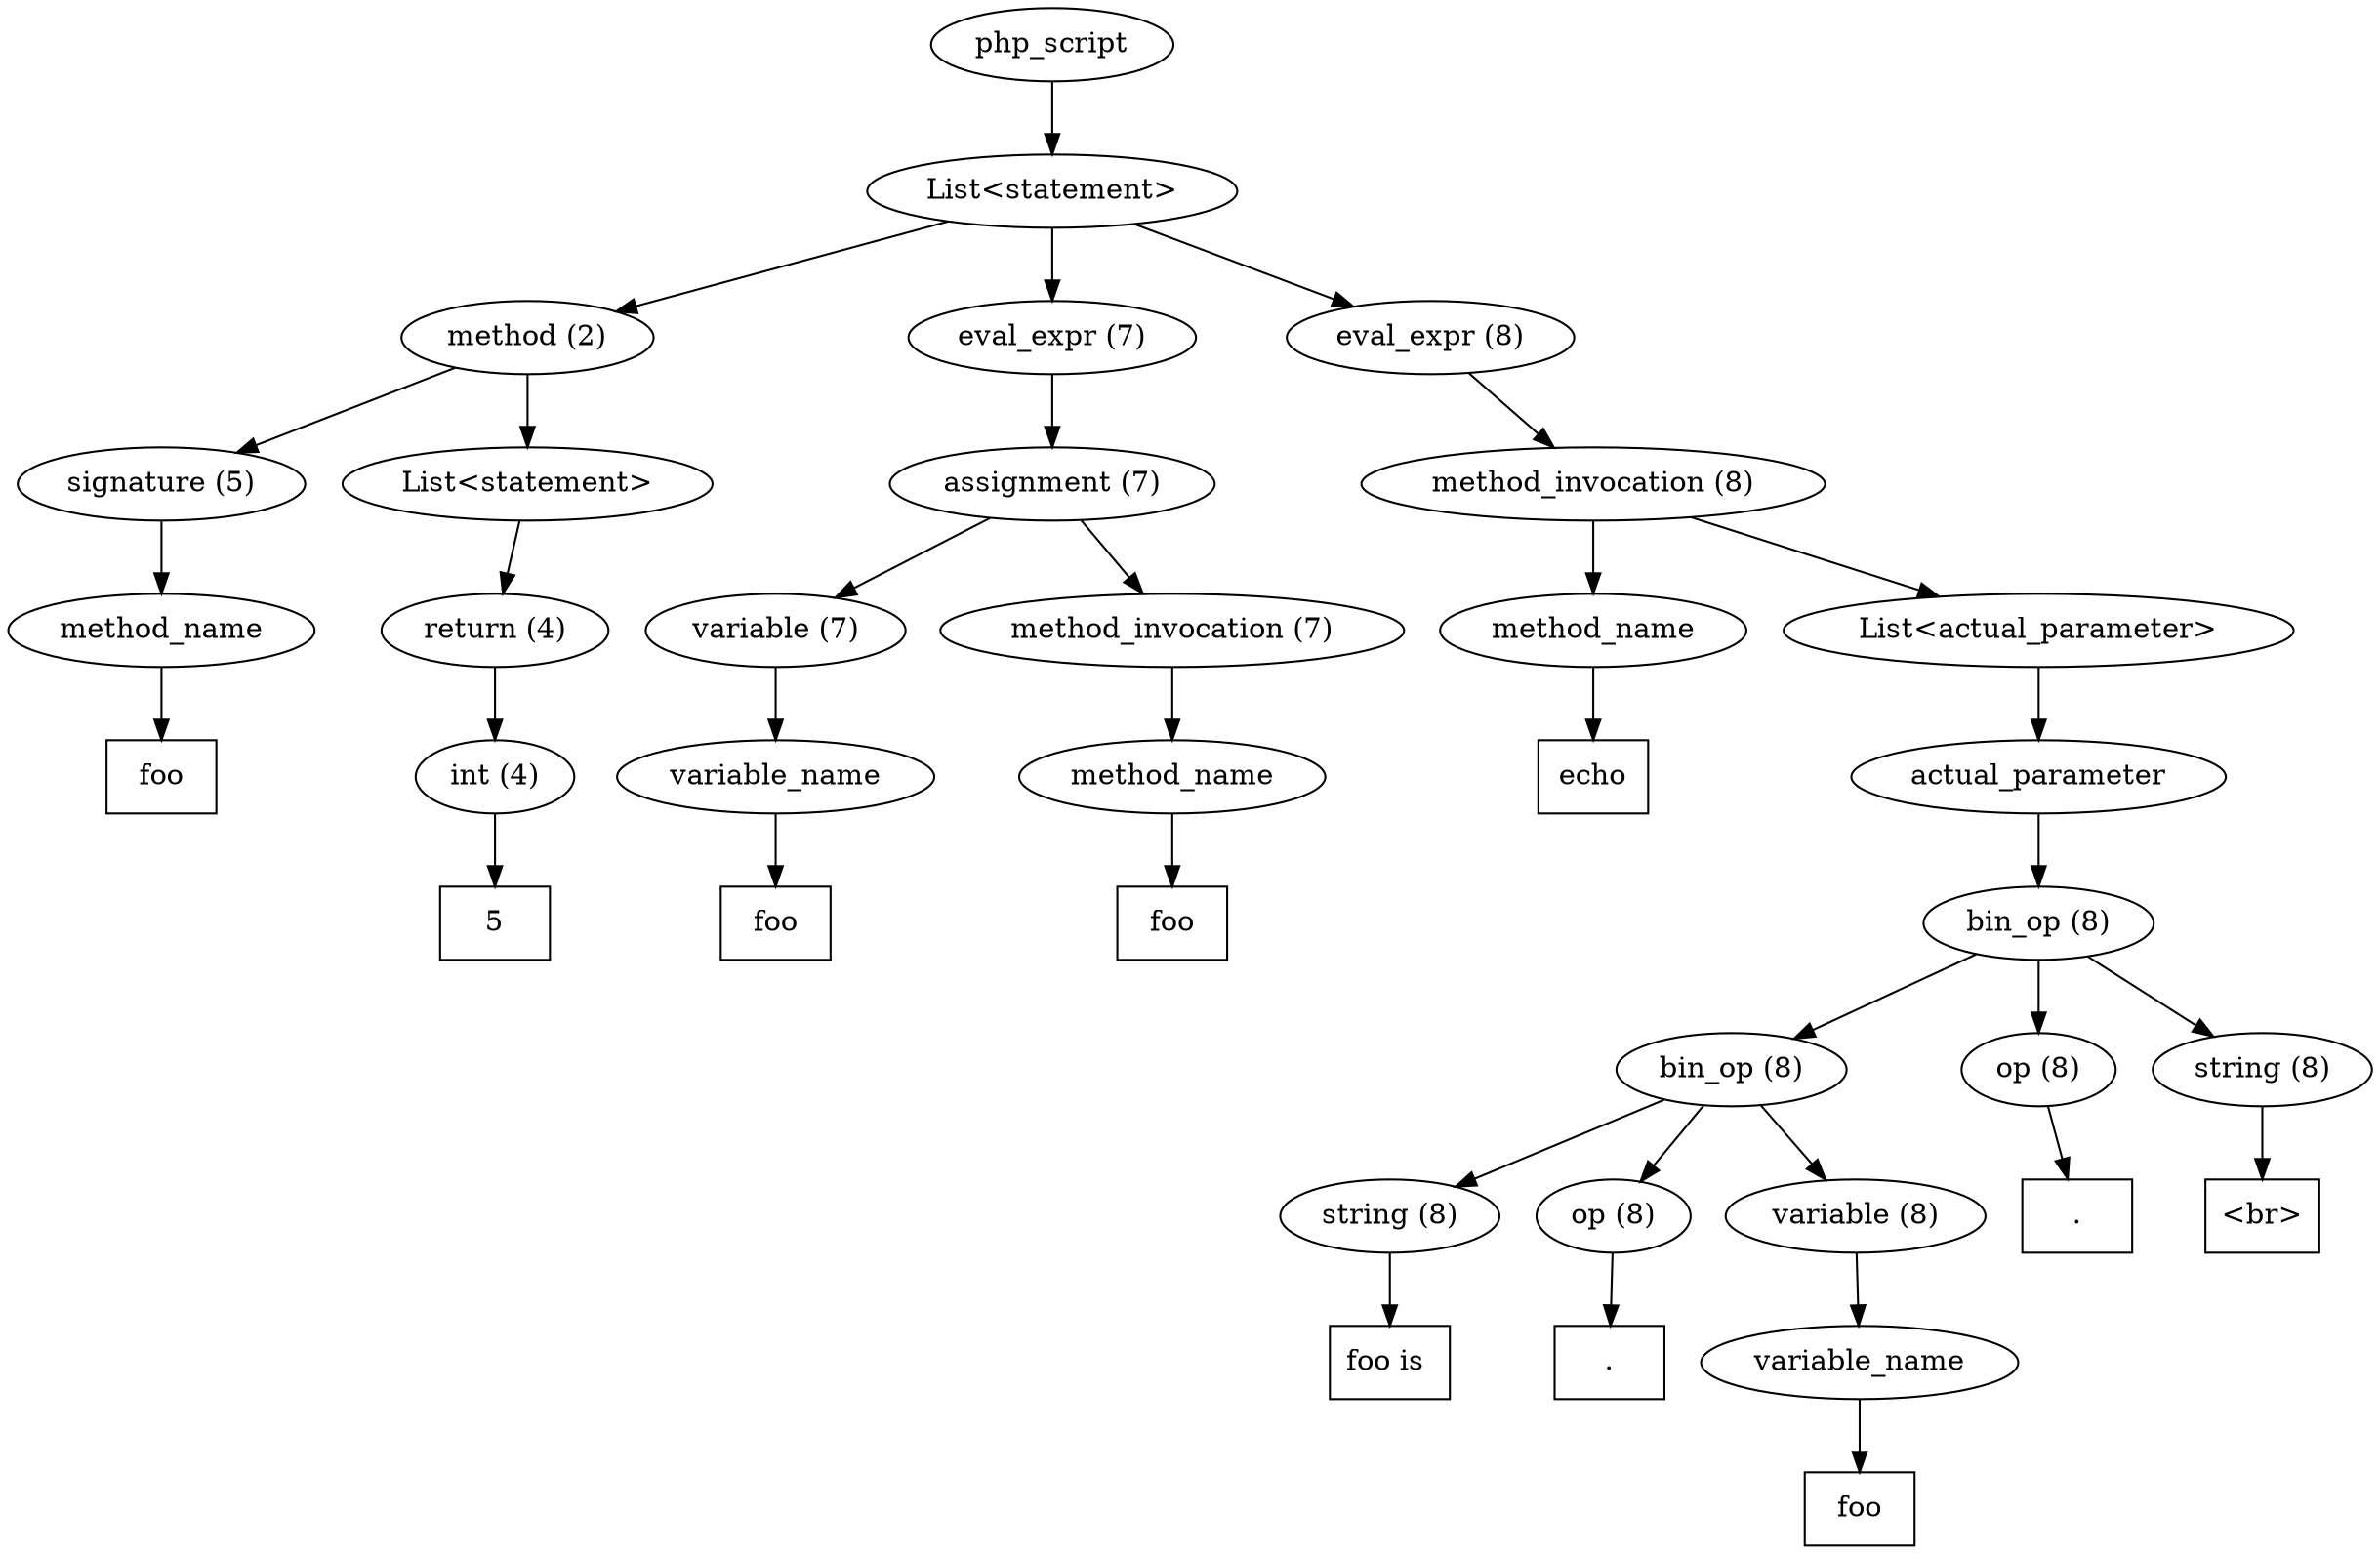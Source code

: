 /*
 * AST in dot format generated by phc -- the PHP compiler
 */

digraph AST {
ordering=out;
node_0 [label="php_script"];
node_1 [label="List<statement>"];
node_0 -> node_1;
node_2 [label="method (2)"];
node_1 -> node_2;
node_3 [label="signature (5)"];
node_2 -> node_3;
node_5 [label="method_name"];
node_3 -> node_5;
node_6 [label="foo", shape=box]
node_5 -> node_6;
node_7 [label="List<statement>"];
node_2 -> node_7;
node_8 [label="return (4)"];
node_7 -> node_8;
node_9 [label="int (4)"];
node_8 -> node_9;
node_10 [label="5", shape=box]
node_9 -> node_10;
node_11 [label="eval_expr (7)"];
node_1 -> node_11;
node_12 [label="assignment (7)"];
node_11 -> node_12;
node_13 [label="variable (7)"];
node_12 -> node_13;
node_14 [label="variable_name"];
node_13 -> node_14;
node_15 [label="foo", shape=box]
node_14 -> node_15;
node_16 [label="method_invocation (7)"];
node_12 -> node_16;
node_17 [label="method_name"];
node_16 -> node_17;
node_18 [label="foo", shape=box]
node_17 -> node_18;
node_19 [label="eval_expr (8)"];
node_1 -> node_19;
node_20 [label="method_invocation (8)"];
node_19 -> node_20;
node_21 [label="method_name"];
node_20 -> node_21;
node_22 [label="echo", shape=box]
node_21 -> node_22;
node_23 [label="List<actual_parameter>"];
node_20 -> node_23;
node_24 [label="actual_parameter"];
node_23 -> node_24;
node_25 [label="bin_op (8)"];
node_24 -> node_25;
node_26 [label="bin_op (8)"];
node_25 -> node_26;
node_27 [label="string (8)"];
node_26 -> node_27;
node_28 [label="foo is ", shape=box]
node_27 -> node_28;
node_29 [label="op (8)"];
node_26 -> node_29;
node_30 [label=".", shape=box]
node_29 -> node_30;
node_31 [label="variable (8)"];
node_26 -> node_31;
node_32 [label="variable_name"];
node_31 -> node_32;
node_33 [label="foo", shape=box]
node_32 -> node_33;
node_34 [label="op (8)"];
node_25 -> node_34;
node_35 [label=".", shape=box]
node_34 -> node_35;
node_36 [label="string (8)"];
node_25 -> node_36;
node_37 [label="<br>", shape=box]
node_36 -> node_37;
}
